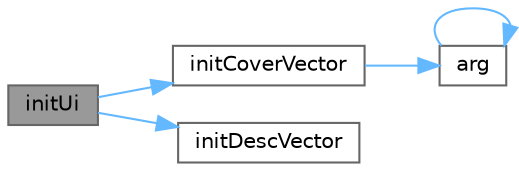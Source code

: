 digraph "initUi"
{
 // LATEX_PDF_SIZE
  bgcolor="transparent";
  edge [fontname=Helvetica,fontsize=10,labelfontname=Helvetica,labelfontsize=10];
  node [fontname=Helvetica,fontsize=10,shape=box,height=0.2,width=0.4];
  rankdir="LR";
  Node1 [id="Node000001",label="initUi",height=0.2,width=0.4,color="gray40", fillcolor="grey60", style="filled", fontcolor="black",tooltip="初始化界面"];
  Node1 -> Node2 [id="edge1_Node000001_Node000002",color="steelblue1",style="solid",tooltip=" "];
  Node2 [id="Node000002",label="initCoverVector",height=0.2,width=0.4,color="grey40", fillcolor="white", style="filled",URL="$class_search.html#a7e3d5fb23894d99f2de89c76ac72cef3",tooltip="初始化封面库"];
  Node2 -> Node3 [id="edge2_Node000002_Node000003",color="steelblue1",style="solid",tooltip=" "];
  Node3 [id="Node000003",label="arg",height=0.2,width=0.4,color="grey40", fillcolor="white", style="filled",URL="$base_8h.html#a2c8e80c1b1c8b7747e99b8e9a24a0429",tooltip="Returns a named argument to be used in a formatting function."];
  Node3 -> Node3 [id="edge3_Node000003_Node000003",color="steelblue1",style="solid",tooltip=" "];
  Node1 -> Node4 [id="edge4_Node000001_Node000004",color="steelblue1",style="solid",tooltip=" "];
  Node4 [id="Node000004",label="initDescVector",height=0.2,width=0.4,color="grey40", fillcolor="white", style="filled",URL="$class_search.html#a912dd2b7693b8494786d5dd5abe02f3d",tooltip="初始化描述库"];
}

